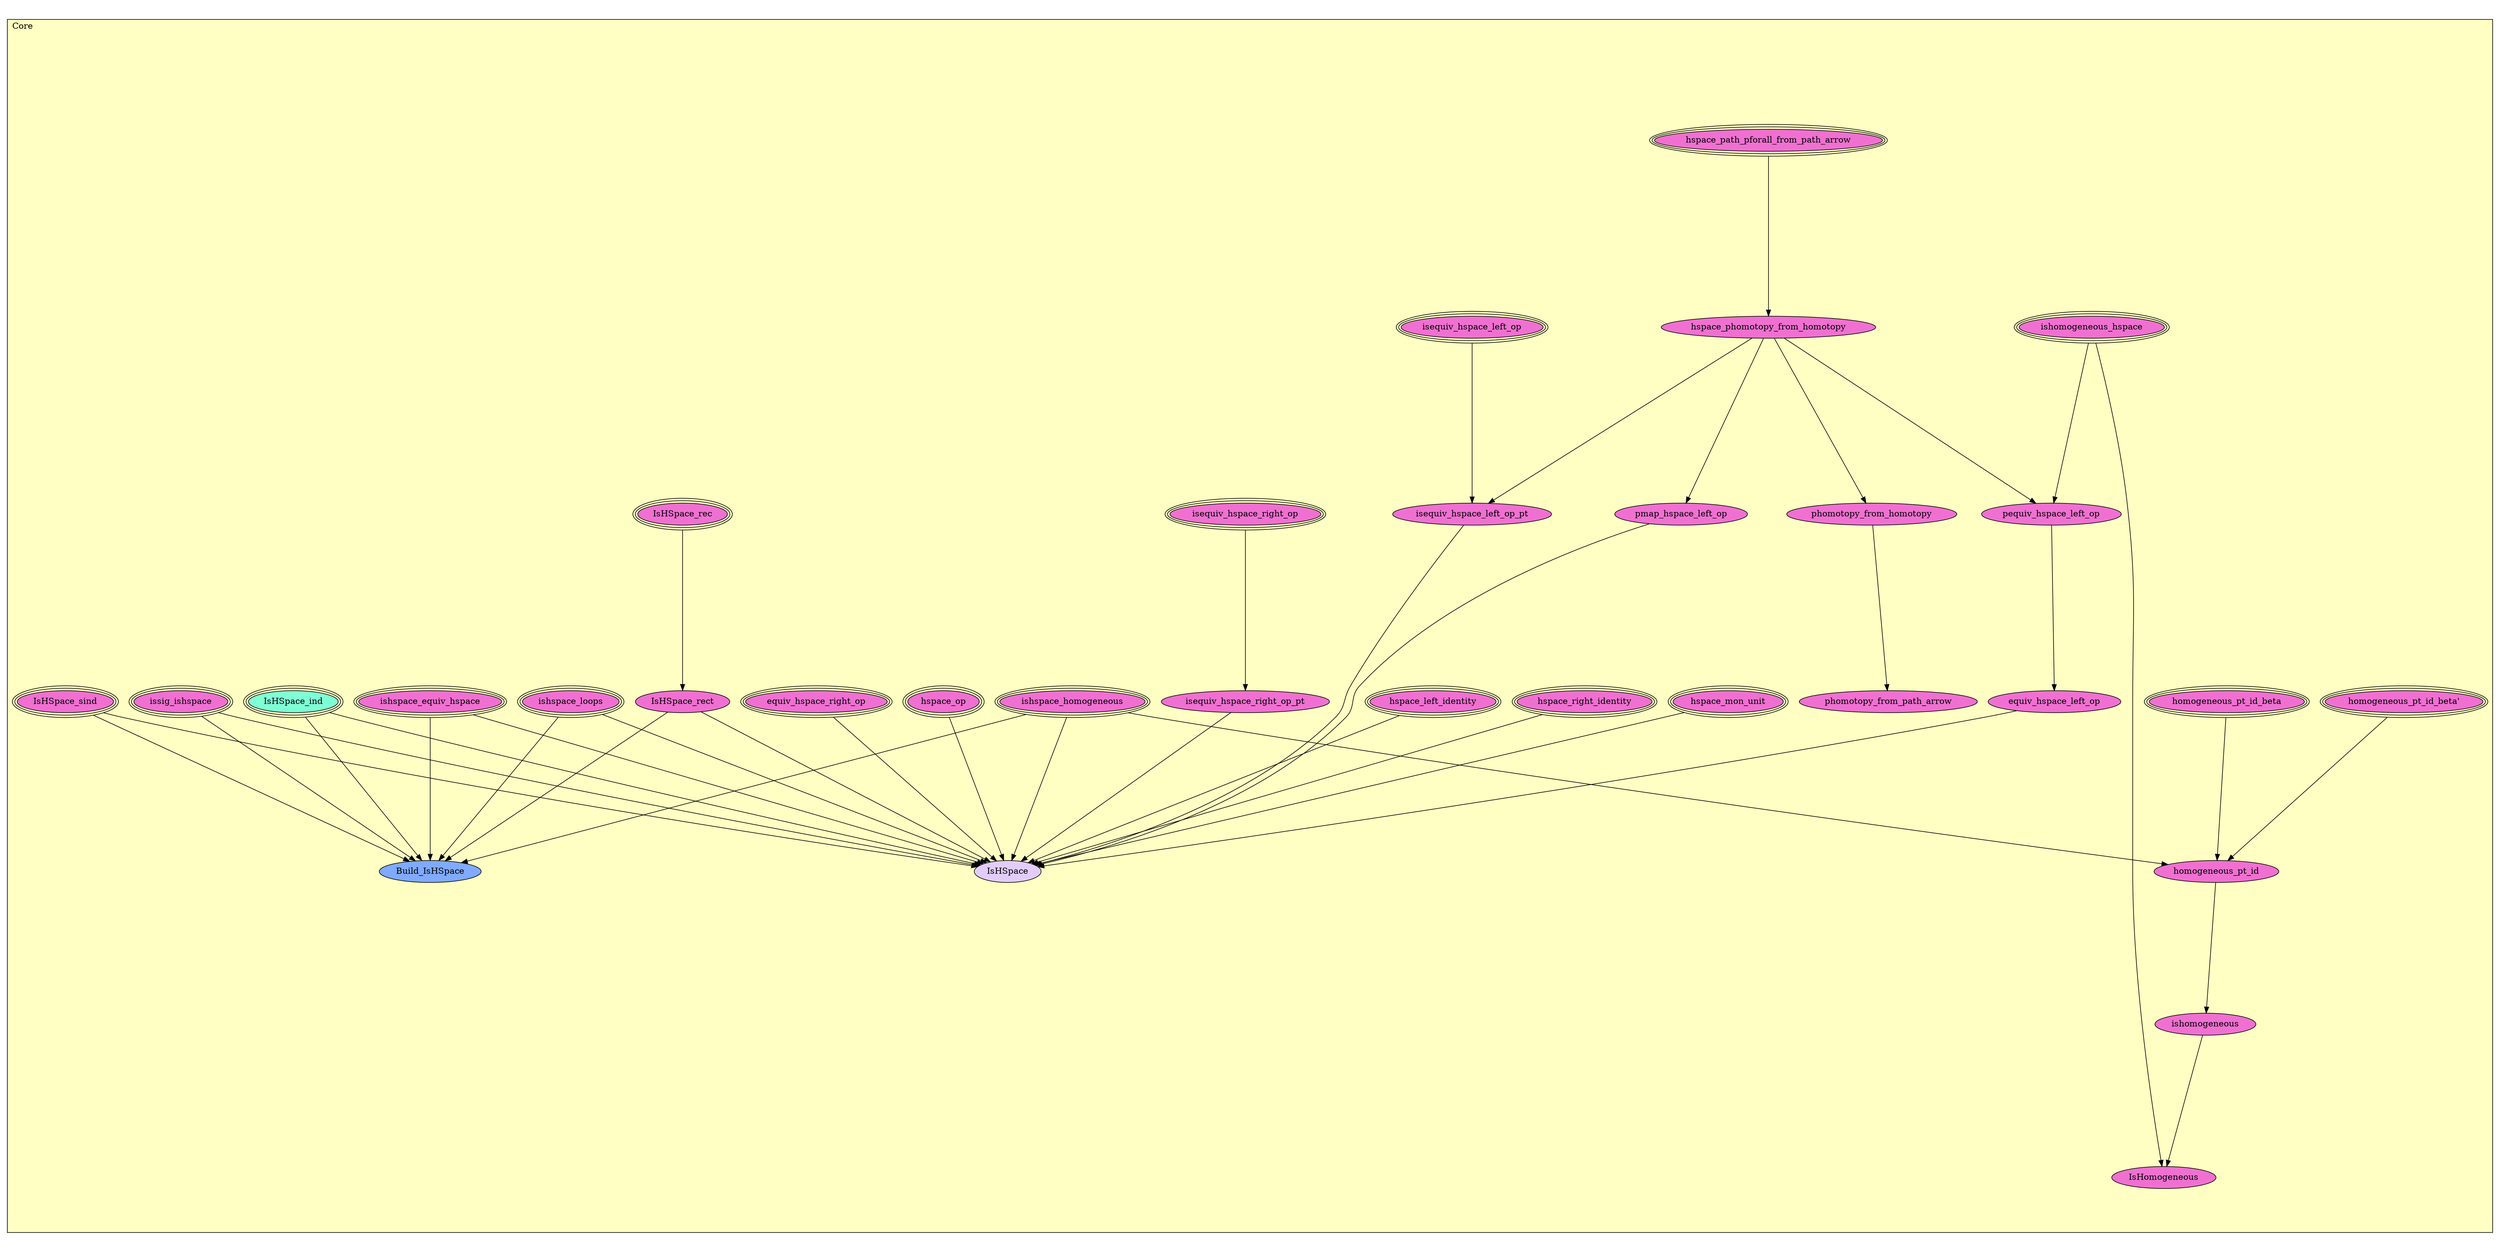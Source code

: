 digraph HoTT_Homotopy_HSpace_Core {
  graph [ratio=0.5]
  node [style=filled]
Core_ishspace_loops [label="ishspace_loops", URL=<Core.html#ishspace_loops>, peripheries=3, fillcolor="#F070D1"] ;
Core_ishspace_equiv_hspace [label="ishspace_equiv_hspace", URL=<Core.html#ishspace_equiv_hspace>, peripheries=3, fillcolor="#F070D1"] ;
Core_hspace_path_pforall_from_path_arrow [label="hspace_path_pforall_from_path_arrow", URL=<Core.html#hspace_path_pforall_from_path_arrow>, peripheries=3, fillcolor="#F070D1"] ;
Core_hspace_phomotopy_from_homotopy [label="hspace_phomotopy_from_homotopy", URL=<Core.html#hspace_phomotopy_from_homotopy>, fillcolor="#F070D1"] ;
Core_phomotopy_from_homotopy [label="phomotopy_from_homotopy", URL=<Core.html#phomotopy_from_homotopy>, fillcolor="#F070D1"] ;
Core_phomotopy_from_path_arrow [label="phomotopy_from_path_arrow", URL=<Core.html#phomotopy_from_path_arrow>, fillcolor="#F070D1"] ;
Core_ishomogeneous_hspace [label="ishomogeneous_hspace", URL=<Core.html#ishomogeneous_hspace>, peripheries=3, fillcolor="#F070D1"] ;
Core_ishspace_homogeneous [label="ishspace_homogeneous", URL=<Core.html#ishspace_homogeneous>, peripheries=3, fillcolor="#F070D1"] ;
Core_homogeneous_pt_id_beta_ [label="homogeneous_pt_id_beta'", URL=<Core.html#homogeneous_pt_id_beta'>, peripheries=3, fillcolor="#F070D1"] ;
Core_homogeneous_pt_id_beta [label="homogeneous_pt_id_beta", URL=<Core.html#homogeneous_pt_id_beta>, peripheries=3, fillcolor="#F070D1"] ;
Core_homogeneous_pt_id [label="homogeneous_pt_id", URL=<Core.html#homogeneous_pt_id>, fillcolor="#F070D1"] ;
Core_ishomogeneous [label="ishomogeneous", URL=<Core.html#ishomogeneous>, fillcolor="#F070D1"] ;
Core_IsHomogeneous [label="IsHomogeneous", URL=<Core.html#IsHomogeneous>, fillcolor="#F070D1"] ;
Core_isequiv_hspace_right_op [label="isequiv_hspace_right_op", URL=<Core.html#isequiv_hspace_right_op>, peripheries=3, fillcolor="#F070D1"] ;
Core_isequiv_hspace_left_op [label="isequiv_hspace_left_op", URL=<Core.html#isequiv_hspace_left_op>, peripheries=3, fillcolor="#F070D1"] ;
Core_pequiv_hspace_left_op [label="pequiv_hspace_left_op", URL=<Core.html#pequiv_hspace_left_op>, fillcolor="#F070D1"] ;
Core_pmap_hspace_left_op [label="pmap_hspace_left_op", URL=<Core.html#pmap_hspace_left_op>, fillcolor="#F070D1"] ;
Core_equiv_hspace_right_op [label="equiv_hspace_right_op", URL=<Core.html#equiv_hspace_right_op>, peripheries=3, fillcolor="#F070D1"] ;
Core_equiv_hspace_left_op [label="equiv_hspace_left_op", URL=<Core.html#equiv_hspace_left_op>, fillcolor="#F070D1"] ;
Core_isequiv_hspace_right_op_pt [label="isequiv_hspace_right_op_pt", URL=<Core.html#isequiv_hspace_right_op_pt>, fillcolor="#F070D1"] ;
Core_isequiv_hspace_left_op_pt [label="isequiv_hspace_left_op_pt", URL=<Core.html#isequiv_hspace_left_op_pt>, fillcolor="#F070D1"] ;
Core_issig_ishspace [label="issig_ishspace", URL=<Core.html#issig_ishspace>, peripheries=3, fillcolor="#F070D1"] ;
Core_hspace_mon_unit [label="hspace_mon_unit", URL=<Core.html#hspace_mon_unit>, peripheries=3, fillcolor="#F070D1"] ;
Core_hspace_right_identity [label="hspace_right_identity", URL=<Core.html#hspace_right_identity>, peripheries=3, fillcolor="#F070D1"] ;
Core_hspace_left_identity [label="hspace_left_identity", URL=<Core.html#hspace_left_identity>, peripheries=3, fillcolor="#F070D1"] ;
Core_hspace_op [label="hspace_op", URL=<Core.html#hspace_op>, peripheries=3, fillcolor="#F070D1"] ;
Core_IsHSpace_sind [label="IsHSpace_sind", URL=<Core.html#IsHSpace_sind>, peripheries=3, fillcolor="#F070D1"] ;
Core_IsHSpace_rec [label="IsHSpace_rec", URL=<Core.html#IsHSpace_rec>, peripheries=3, fillcolor="#F070D1"] ;
Core_IsHSpace_ind [label="IsHSpace_ind", URL=<Core.html#IsHSpace_ind>, peripheries=3, fillcolor="#7FFFD4"] ;
Core_IsHSpace_rect [label="IsHSpace_rect", URL=<Core.html#IsHSpace_rect>, fillcolor="#F070D1"] ;
Core_Build_IsHSpace [label="Build_IsHSpace", URL=<Core.html#Build_IsHSpace>, fillcolor="#7FAAFF"] ;
Core_IsHSpace [label="IsHSpace", URL=<Core.html#IsHSpace>, fillcolor="#E2CDFA"] ;
  Core_ishspace_loops -> Core_Build_IsHSpace [] ;
  Core_ishspace_loops -> Core_IsHSpace [] ;
  Core_ishspace_equiv_hspace -> Core_Build_IsHSpace [] ;
  Core_ishspace_equiv_hspace -> Core_IsHSpace [] ;
  Core_hspace_path_pforall_from_path_arrow -> Core_hspace_phomotopy_from_homotopy [] ;
  Core_hspace_phomotopy_from_homotopy -> Core_phomotopy_from_homotopy [] ;
  Core_hspace_phomotopy_from_homotopy -> Core_pequiv_hspace_left_op [] ;
  Core_hspace_phomotopy_from_homotopy -> Core_pmap_hspace_left_op [] ;
  Core_hspace_phomotopy_from_homotopy -> Core_isequiv_hspace_left_op_pt [] ;
  Core_phomotopy_from_homotopy -> Core_phomotopy_from_path_arrow [] ;
  Core_ishomogeneous_hspace -> Core_IsHomogeneous [] ;
  Core_ishomogeneous_hspace -> Core_pequiv_hspace_left_op [] ;
  Core_ishspace_homogeneous -> Core_homogeneous_pt_id [] ;
  Core_ishspace_homogeneous -> Core_Build_IsHSpace [] ;
  Core_ishspace_homogeneous -> Core_IsHSpace [] ;
  Core_homogeneous_pt_id_beta_ -> Core_homogeneous_pt_id [] ;
  Core_homogeneous_pt_id_beta -> Core_homogeneous_pt_id [] ;
  Core_homogeneous_pt_id -> Core_ishomogeneous [] ;
  Core_ishomogeneous -> Core_IsHomogeneous [] ;
  Core_isequiv_hspace_right_op -> Core_isequiv_hspace_right_op_pt [] ;
  Core_isequiv_hspace_left_op -> Core_isequiv_hspace_left_op_pt [] ;
  Core_pequiv_hspace_left_op -> Core_equiv_hspace_left_op [] ;
  Core_pmap_hspace_left_op -> Core_IsHSpace [] ;
  Core_equiv_hspace_right_op -> Core_IsHSpace [] ;
  Core_equiv_hspace_left_op -> Core_IsHSpace [] ;
  Core_isequiv_hspace_right_op_pt -> Core_IsHSpace [] ;
  Core_isequiv_hspace_left_op_pt -> Core_IsHSpace [] ;
  Core_issig_ishspace -> Core_Build_IsHSpace [] ;
  Core_issig_ishspace -> Core_IsHSpace [] ;
  Core_hspace_mon_unit -> Core_IsHSpace [] ;
  Core_hspace_right_identity -> Core_IsHSpace [] ;
  Core_hspace_left_identity -> Core_IsHSpace [] ;
  Core_hspace_op -> Core_IsHSpace [] ;
  Core_IsHSpace_sind -> Core_Build_IsHSpace [] ;
  Core_IsHSpace_sind -> Core_IsHSpace [] ;
  Core_IsHSpace_rec -> Core_IsHSpace_rect [] ;
  Core_IsHSpace_ind -> Core_Build_IsHSpace [] ;
  Core_IsHSpace_ind -> Core_IsHSpace [] ;
  Core_IsHSpace_rect -> Core_Build_IsHSpace [] ;
  Core_IsHSpace_rect -> Core_IsHSpace [] ;
subgraph cluster_Core { label="Core"; fillcolor="#FFFFC3"; labeljust=l; style=filled 
Core_IsHSpace; Core_Build_IsHSpace; Core_IsHSpace_rect; Core_IsHSpace_ind; Core_IsHSpace_rec; Core_IsHSpace_sind; Core_hspace_op; Core_hspace_left_identity; Core_hspace_right_identity; Core_hspace_mon_unit; Core_issig_ishspace; Core_isequiv_hspace_left_op_pt; Core_isequiv_hspace_right_op_pt; Core_equiv_hspace_left_op; Core_equiv_hspace_right_op; Core_pmap_hspace_left_op; Core_pequiv_hspace_left_op; Core_isequiv_hspace_left_op; Core_isequiv_hspace_right_op; Core_IsHomogeneous; Core_ishomogeneous; Core_homogeneous_pt_id; Core_homogeneous_pt_id_beta; Core_homogeneous_pt_id_beta_; Core_ishspace_homogeneous; Core_ishomogeneous_hspace; Core_phomotopy_from_path_arrow; Core_phomotopy_from_homotopy; Core_hspace_phomotopy_from_homotopy; Core_hspace_path_pforall_from_path_arrow; Core_ishspace_equiv_hspace; Core_ishspace_loops; };
} /* END */
